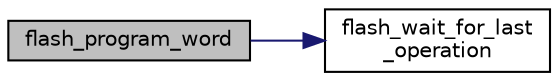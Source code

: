 digraph "flash_program_word"
{
  edge [fontname="Helvetica",fontsize="10",labelfontname="Helvetica",labelfontsize="10"];
  node [fontname="Helvetica",fontsize="10",shape=record];
  rankdir="LR";
  Node1 [label="flash_program_word",height=0.2,width=0.4,color="black", fillcolor="grey75", style="filled" fontcolor="black"];
  Node1 -> Node2 [color="midnightblue",fontsize="10",style="solid",fontname="Helvetica"];
  Node2 [label="flash_wait_for_last\l_operation",height=0.2,width=0.4,color="black", fillcolor="white", style="filled",URL="$flash_8h.html#a72ce389bb20296771479ace8cdb62dff"];
}
